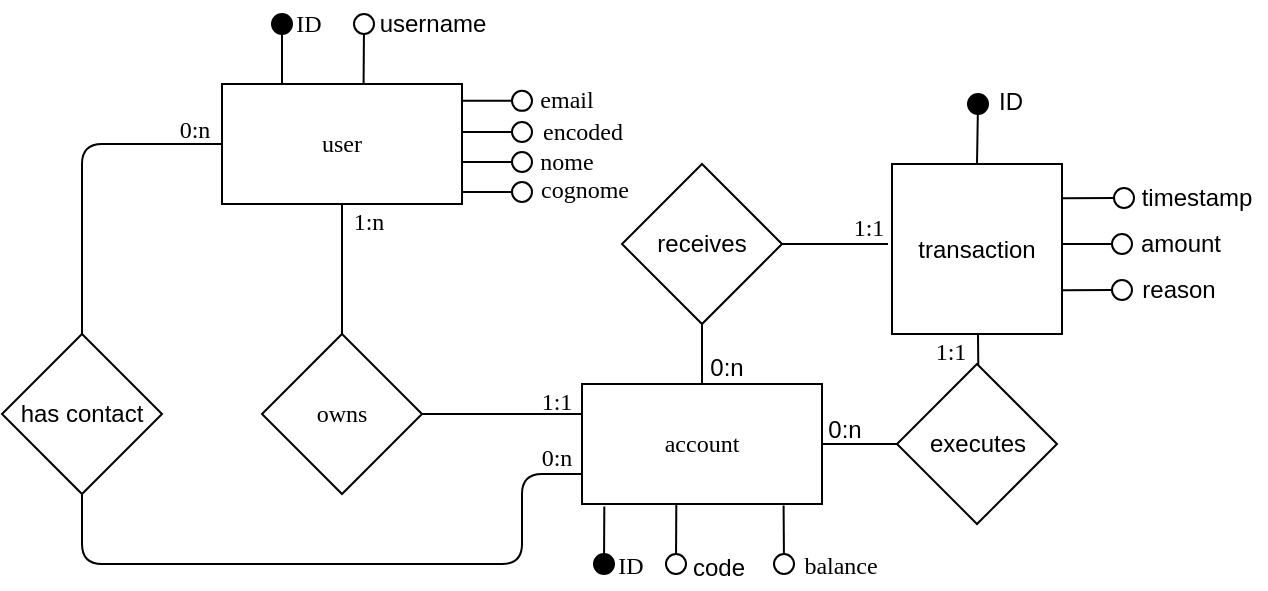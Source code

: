 <mxfile>
    <diagram id="rZMq07sny35mMnmNYbOe" name="Page-1">
        <mxGraphModel dx="1113" dy="516" grid="1" gridSize="10" guides="1" tooltips="1" connect="1" arrows="1" fold="1" page="1" pageScale="1" pageWidth="850" pageHeight="1100" math="0" shadow="0">
            <root>
                <mxCell id="0"/>
                <mxCell id="1" parent="0"/>
                <mxCell id="22" value="&lt;font face=&quot;Times New Roman&quot;&gt;user&lt;/font&gt;" style="rounded=0;whiteSpace=wrap;html=1;" parent="1" vertex="1">
                    <mxGeometry x="170" y="120" width="120" height="60" as="geometry"/>
                </mxCell>
                <mxCell id="23" value="&lt;font face=&quot;Times New Roman&quot;&gt;owns&lt;/font&gt;" style="rhombus;whiteSpace=wrap;html=1;" parent="1" vertex="1">
                    <mxGeometry x="190" y="245" width="80" height="80" as="geometry"/>
                </mxCell>
                <mxCell id="24" value="&lt;font face=&quot;Times New Roman&quot;&gt;account&lt;/font&gt;" style="rounded=0;whiteSpace=wrap;html=1;" parent="1" vertex="1">
                    <mxGeometry x="350" y="270" width="120" height="60" as="geometry"/>
                </mxCell>
                <mxCell id="27" value="" style="endArrow=none;html=1;" parent="1" source="23" target="22" edge="1">
                    <mxGeometry width="50" height="50" relative="1" as="geometry">
                        <mxPoint x="260" y="270" as="sourcePoint"/>
                        <mxPoint x="310" y="220" as="targetPoint"/>
                    </mxGeometry>
                </mxCell>
                <mxCell id="28" value="" style="endArrow=none;html=1;entryX=0;entryY=0.25;entryDx=0;entryDy=0;" parent="1" source="23" target="24" edge="1">
                    <mxGeometry width="50" height="50" relative="1" as="geometry">
                        <mxPoint x="350" y="270" as="sourcePoint"/>
                        <mxPoint x="353" y="286.5" as="targetPoint"/>
                    </mxGeometry>
                </mxCell>
                <mxCell id="29" value="" style="endArrow=none;html=1;edgeStyle=orthogonalEdgeStyle;" parent="1" source="24" edge="1">
                    <mxGeometry width="50" height="50" relative="1" as="geometry">
                        <mxPoint x="595" y="330" as="sourcePoint"/>
                        <mxPoint x="548" y="245" as="targetPoint"/>
                    </mxGeometry>
                </mxCell>
                <mxCell id="30" value="" style="endArrow=none;html=1;edgeStyle=orthogonalEdgeStyle;startArrow=none;" parent="1" source="91" edge="1">
                    <mxGeometry width="50" height="50" relative="1" as="geometry">
                        <mxPoint x="450" y="230" as="sourcePoint"/>
                        <mxPoint x="503" y="200" as="targetPoint"/>
                        <Array as="points">
                            <mxPoint x="410" y="200"/>
                        </Array>
                    </mxGeometry>
                </mxCell>
                <mxCell id="35" value="" style="endArrow=oval;html=1;fontSize=12;endFill=0;endSize=10;verticalAlign=top;exitX=1;exitY=0.25;exitDx=0;exitDy=0;" parent="1" edge="1">
                    <mxGeometry x="-1" relative="1" as="geometry">
                        <mxPoint x="290" y="144" as="sourcePoint"/>
                        <mxPoint x="320" y="144" as="targetPoint"/>
                    </mxGeometry>
                </mxCell>
                <mxCell id="36" value="" style="endArrow=oval;html=1;fontSize=12;endFill=0;endSize=10;verticalAlign=top;exitX=1;exitY=0.5;exitDx=0;exitDy=0;" parent="1" edge="1">
                    <mxGeometry x="-1" relative="1" as="geometry">
                        <mxPoint x="290" y="159" as="sourcePoint"/>
                        <mxPoint x="320" y="159" as="targetPoint"/>
                    </mxGeometry>
                </mxCell>
                <mxCell id="37" value="" style="endArrow=oval;html=1;fontSize=12;endFill=0;endSize=10;verticalAlign=top;exitX=1;exitY=0.75;exitDx=0;exitDy=0;" parent="1" edge="1">
                    <mxGeometry x="-1" relative="1" as="geometry">
                        <mxPoint x="290" y="174" as="sourcePoint"/>
                        <mxPoint x="320" y="174" as="targetPoint"/>
                    </mxGeometry>
                </mxCell>
                <mxCell id="39" value="" style="endArrow=oval;html=1;fontSize=12;endFill=1;endSize=10;verticalAlign=top;exitX=0.25;exitY=0;exitDx=0;exitDy=0;" parent="1" source="22" edge="1">
                    <mxGeometry x="-1" relative="1" as="geometry">
                        <mxPoint x="230" y="90" as="sourcePoint"/>
                        <mxPoint x="200" y="90" as="targetPoint"/>
                    </mxGeometry>
                </mxCell>
                <mxCell id="40" value="&lt;font face=&quot;Garamond&quot;&gt;ID&lt;/font&gt;" style="text;html=1;align=center;verticalAlign=middle;resizable=0;points=[];autosize=1;strokeColor=none;fillColor=none;" parent="1" vertex="1">
                    <mxGeometry x="198" y="80" width="30" height="20" as="geometry"/>
                </mxCell>
                <mxCell id="41" value="&lt;font face=&quot;Times New Roman&quot;&gt;email&lt;/font&gt;" style="text;html=1;align=center;verticalAlign=middle;resizable=0;points=[];autosize=1;strokeColor=none;fillColor=none;" parent="1" vertex="1">
                    <mxGeometry x="322" y="118" width="40" height="20" as="geometry"/>
                </mxCell>
                <mxCell id="43" value="&lt;font face=&quot;Times New Roman&quot;&gt;nome&lt;/font&gt;" style="text;html=1;align=center;verticalAlign=middle;resizable=0;points=[];autosize=1;strokeColor=none;fillColor=none;" parent="1" vertex="1">
                    <mxGeometry x="322" y="149" width="40" height="20" as="geometry"/>
                </mxCell>
                <mxCell id="44" value="&lt;font face=&quot;Times New Roman&quot;&gt;cognome&lt;/font&gt;" style="text;html=1;align=center;verticalAlign=middle;resizable=0;points=[];autosize=1;strokeColor=none;fillColor=none;" parent="1" vertex="1">
                    <mxGeometry x="321" y="163" width="60" height="20" as="geometry"/>
                </mxCell>
                <mxCell id="45" value="" style="endArrow=oval;html=1;fontSize=12;endFill=1;endSize=10;verticalAlign=top;exitX=0.093;exitY=1.02;exitDx=0;exitDy=0;exitPerimeter=0;" parent="1" source="24" edge="1">
                    <mxGeometry x="-1" relative="1" as="geometry">
                        <mxPoint x="450" y="350" as="sourcePoint"/>
                        <mxPoint x="361" y="360" as="targetPoint"/>
                    </mxGeometry>
                </mxCell>
                <mxCell id="46" value="" style="endArrow=oval;html=1;fontSize=12;endFill=0;endSize=10;verticalAlign=top;exitX=0.84;exitY=1.013;exitDx=0;exitDy=0;exitPerimeter=0;" parent="1" source="24" edge="1">
                    <mxGeometry x="-1" relative="1" as="geometry">
                        <mxPoint x="360" y="340" as="sourcePoint"/>
                        <mxPoint x="451" y="360" as="targetPoint"/>
                    </mxGeometry>
                </mxCell>
                <mxCell id="47" value="&lt;font face=&quot;Times New Roman&quot;&gt;ID&lt;/font&gt;" style="text;html=1;align=center;verticalAlign=middle;resizable=0;points=[];autosize=1;strokeColor=none;fillColor=none;endfill=1" parent="1" vertex="1">
                    <mxGeometry x="359" y="351" width="30" height="20" as="geometry"/>
                </mxCell>
                <mxCell id="48" value="&lt;font face=&quot;Times New Roman&quot;&gt;balance&lt;/font&gt;" style="text;html=1;align=center;verticalAlign=middle;resizable=0;points=[];autosize=1;strokeColor=none;fillColor=none;" parent="1" vertex="1">
                    <mxGeometry x="454" y="351" width="50" height="20" as="geometry"/>
                </mxCell>
                <mxCell id="50" value="&lt;font face=&quot;Times New Roman&quot;&gt;1:n&lt;/font&gt;" style="text;html=1;align=center;verticalAlign=middle;resizable=0;points=[];autosize=1;strokeColor=none;fillColor=none;" parent="1" vertex="1">
                    <mxGeometry x="228" y="179" width="30" height="20" as="geometry"/>
                </mxCell>
                <mxCell id="51" value="&lt;font face=&quot;Times New Roman&quot;&gt;1:1&lt;/font&gt;" style="text;html=1;align=center;verticalAlign=middle;resizable=0;points=[];autosize=1;strokeColor=none;fillColor=none;" parent="1" vertex="1">
                    <mxGeometry x="322" y="269" width="30" height="20" as="geometry"/>
                </mxCell>
                <mxCell id="52" value="&lt;font face=&quot;Times New Roman&quot;&gt;1:1&lt;/font&gt;" style="text;html=1;align=center;verticalAlign=middle;resizable=0;points=[];autosize=1;strokeColor=none;fillColor=none;" parent="1" vertex="1">
                    <mxGeometry x="477.5" y="182" width="30" height="20" as="geometry"/>
                </mxCell>
                <mxCell id="53" value="&lt;font face=&quot;Times New Roman&quot;&gt;1:1&lt;/font&gt;" style="text;html=1;align=center;verticalAlign=middle;resizable=0;points=[];autosize=1;strokeColor=none;fillColor=none;" parent="1" vertex="1">
                    <mxGeometry x="519" y="244" width="30" height="20" as="geometry"/>
                </mxCell>
                <mxCell id="57" value="" style="endArrow=oval;html=1;fontSize=12;endFill=1;endSize=10;verticalAlign=top;exitX=0.5;exitY=0;exitDx=0;exitDy=0;" parent="1" source="89" edge="1">
                    <mxGeometry x="-1" relative="1" as="geometry">
                        <mxPoint x="525.959" y="177.041" as="sourcePoint"/>
                        <mxPoint x="548" y="130" as="targetPoint"/>
                    </mxGeometry>
                </mxCell>
                <mxCell id="59" value="" style="endArrow=oval;html=1;fontSize=12;endFill=0;endSize=10;verticalAlign=top;exitX=1;exitY=0.471;exitDx=0;exitDy=0;exitPerimeter=0;" parent="1" source="89" edge="1">
                    <mxGeometry x="-1" relative="1" as="geometry">
                        <mxPoint x="593" y="200" as="sourcePoint"/>
                        <mxPoint x="620" y="200" as="targetPoint"/>
                    </mxGeometry>
                </mxCell>
                <mxCell id="60" value="" style="endArrow=oval;html=1;fontSize=12;endFill=0;endSize=10;verticalAlign=top;exitX=1.004;exitY=0.742;exitDx=0;exitDy=0;exitPerimeter=0;" parent="1" source="89" edge="1">
                    <mxGeometry x="-1" relative="1" as="geometry">
                        <mxPoint x="570.5" y="222.5" as="sourcePoint"/>
                        <mxPoint x="620" y="223" as="targetPoint"/>
                    </mxGeometry>
                </mxCell>
                <mxCell id="61" value="ID" style="text;html=1;align=center;verticalAlign=middle;resizable=0;points=[];autosize=1;strokeColor=none;fillColor=none;" parent="1" vertex="1">
                    <mxGeometry x="549" y="119" width="30" height="20" as="geometry"/>
                </mxCell>
                <mxCell id="62" value="amount" style="text;html=1;align=center;verticalAlign=middle;resizable=0;points=[];autosize=1;strokeColor=none;fillColor=none;" parent="1" vertex="1">
                    <mxGeometry x="619" y="190" width="60" height="20" as="geometry"/>
                </mxCell>
                <mxCell id="63" value="reason" style="text;html=1;align=center;verticalAlign=middle;resizable=0;points=[];autosize=1;strokeColor=none;fillColor=none;" parent="1" vertex="1">
                    <mxGeometry x="623" y="213" width="50" height="20" as="geometry"/>
                </mxCell>
                <mxCell id="66" value="has contact" style="rhombus;whiteSpace=wrap;html=1;" parent="1" vertex="1">
                    <mxGeometry x="60" y="245" width="80" height="80" as="geometry"/>
                </mxCell>
                <mxCell id="68" value="" style="endArrow=none;html=1;exitX=0.5;exitY=0;exitDx=0;exitDy=0;entryX=0;entryY=0.5;entryDx=0;entryDy=0;edgeStyle=orthogonalEdgeStyle;" parent="1" source="66" target="22" edge="1">
                    <mxGeometry width="50" height="50" relative="1" as="geometry">
                        <mxPoint x="50" y="260" as="sourcePoint"/>
                        <mxPoint x="100" y="210" as="targetPoint"/>
                    </mxGeometry>
                </mxCell>
                <mxCell id="69" value="" style="endArrow=none;html=1;exitX=0.5;exitY=1;exitDx=0;exitDy=0;entryX=0;entryY=0.75;entryDx=0;entryDy=0;edgeStyle=orthogonalEdgeStyle;" parent="1" source="66" target="24" edge="1">
                    <mxGeometry width="50" height="50" relative="1" as="geometry">
                        <mxPoint x="200" y="430" as="sourcePoint"/>
                        <mxPoint x="250" y="380" as="targetPoint"/>
                        <Array as="points">
                            <mxPoint x="100" y="360"/>
                            <mxPoint x="320" y="360"/>
                            <mxPoint x="320" y="315"/>
                        </Array>
                    </mxGeometry>
                </mxCell>
                <mxCell id="70" value="&lt;font face=&quot;Times New Roman&quot;&gt;0:n&lt;/font&gt;" style="text;html=1;align=center;verticalAlign=middle;resizable=0;points=[];autosize=1;strokeColor=none;fillColor=none;" parent="1" vertex="1">
                    <mxGeometry x="141" y="133" width="30" height="20" as="geometry"/>
                </mxCell>
                <mxCell id="71" value="&lt;font face=&quot;Times New Roman&quot;&gt;0:n&lt;/font&gt;" style="text;html=1;align=center;verticalAlign=middle;resizable=0;points=[];autosize=1;strokeColor=none;fillColor=none;" parent="1" vertex="1">
                    <mxGeometry x="322" y="297" width="30" height="20" as="geometry"/>
                </mxCell>
                <mxCell id="75" value="" style="endArrow=oval;html=1;fontSize=12;endFill=0;endSize=10;verticalAlign=top;exitX=0.59;exitY=-0.005;exitDx=0;exitDy=0;exitPerimeter=0;" parent="1" source="22" edge="1">
                    <mxGeometry x="-1" relative="1" as="geometry">
                        <mxPoint x="300" y="145" as="sourcePoint"/>
                        <mxPoint x="241" y="90" as="targetPoint"/>
                    </mxGeometry>
                </mxCell>
                <mxCell id="76" value="username" style="text;html=1;align=center;verticalAlign=middle;resizable=0;points=[];autosize=1;strokeColor=none;fillColor=none;" parent="1" vertex="1">
                    <mxGeometry x="240" y="80" width="70" height="20" as="geometry"/>
                </mxCell>
                <mxCell id="78" value="" style="endArrow=oval;html=1;fontSize=12;endFill=0;endSize=10;verticalAlign=top;exitX=1;exitY=0.25;exitDx=0;exitDy=0;" parent="1" edge="1">
                    <mxGeometry x="-1" relative="1" as="geometry">
                        <mxPoint x="290" y="128.43" as="sourcePoint"/>
                        <mxPoint x="320" y="128.43" as="targetPoint"/>
                    </mxGeometry>
                </mxCell>
                <mxCell id="79" value="&lt;font face=&quot;Times New Roman&quot;&gt;encoded&lt;/font&gt;" style="text;html=1;align=center;verticalAlign=middle;resizable=0;points=[];autosize=1;strokeColor=none;fillColor=none;" parent="1" vertex="1">
                    <mxGeometry x="320" y="134" width="60" height="20" as="geometry"/>
                </mxCell>
                <mxCell id="85" value="" style="endArrow=oval;html=1;fontSize=12;endFill=0;endSize=10;verticalAlign=top;exitX=0.393;exitY=0.993;exitDx=0;exitDy=0;exitPerimeter=0;" parent="1" source="24" edge="1">
                    <mxGeometry x="-1" relative="1" as="geometry">
                        <mxPoint x="450" y="340" as="sourcePoint"/>
                        <mxPoint x="397" y="360" as="targetPoint"/>
                    </mxGeometry>
                </mxCell>
                <mxCell id="86" value="code" style="text;html=1;align=center;verticalAlign=middle;resizable=0;points=[];autosize=1;strokeColor=none;fillColor=none;" parent="1" vertex="1">
                    <mxGeometry x="398" y="352" width="40" height="20" as="geometry"/>
                </mxCell>
                <mxCell id="87" value="" style="endArrow=oval;html=1;fontSize=12;endFill=0;endSize=10;verticalAlign=top;exitX=1.003;exitY=0.201;exitDx=0;exitDy=0;exitPerimeter=0;" parent="1" source="89" edge="1">
                    <mxGeometry x="-1" relative="1" as="geometry">
                        <mxPoint x="569.33" y="176.69" as="sourcePoint"/>
                        <mxPoint x="621" y="177" as="targetPoint"/>
                        <Array as="points"/>
                    </mxGeometry>
                </mxCell>
                <mxCell id="88" value="timestamp" style="text;html=1;align=center;verticalAlign=middle;resizable=0;points=[];autosize=1;strokeColor=none;fillColor=none;" parent="1" vertex="1">
                    <mxGeometry x="622" y="167" width="70" height="20" as="geometry"/>
                </mxCell>
                <mxCell id="89" value="transaction" style="whiteSpace=wrap;html=1;aspect=fixed;" parent="1" vertex="1">
                    <mxGeometry x="505" y="160" width="85" height="85" as="geometry"/>
                </mxCell>
                <mxCell id="90" value="executes" style="rhombus;whiteSpace=wrap;html=1;" vertex="1" parent="1">
                    <mxGeometry x="507.5" y="260" width="80" height="80" as="geometry"/>
                </mxCell>
                <mxCell id="91" value="receives" style="rhombus;whiteSpace=wrap;html=1;" vertex="1" parent="1">
                    <mxGeometry x="370" y="160" width="80" height="80" as="geometry"/>
                </mxCell>
                <mxCell id="92" value="" style="endArrow=none;html=1;edgeStyle=orthogonalEdgeStyle;" edge="1" parent="1" source="24" target="91">
                    <mxGeometry width="50" height="50" relative="1" as="geometry">
                        <mxPoint x="410" y="270" as="sourcePoint"/>
                        <mxPoint x="503" y="200" as="targetPoint"/>
                        <Array as="points"/>
                    </mxGeometry>
                </mxCell>
                <mxCell id="93" value="0:n" style="text;html=1;align=center;verticalAlign=middle;resizable=0;points=[];autosize=1;strokeColor=none;fillColor=none;" vertex="1" parent="1">
                    <mxGeometry x="407" y="252" width="30" height="20" as="geometry"/>
                </mxCell>
                <mxCell id="94" value="0:n" style="text;html=1;align=center;verticalAlign=middle;resizable=0;points=[];autosize=1;strokeColor=none;fillColor=none;" vertex="1" parent="1">
                    <mxGeometry x="466" y="283" width="30" height="20" as="geometry"/>
                </mxCell>
            </root>
        </mxGraphModel>
    </diagram>
</mxfile>